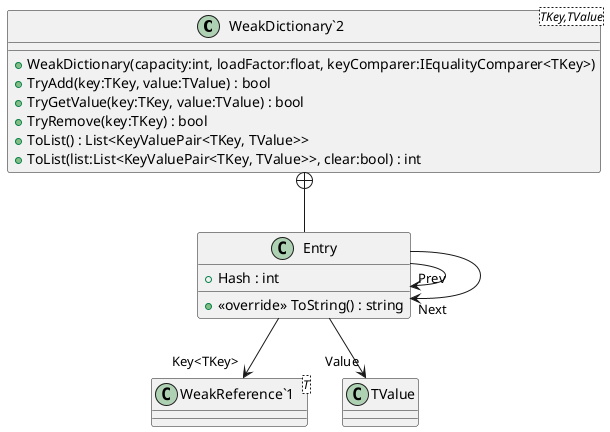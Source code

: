 @startuml
class "WeakDictionary`2"<TKey,TValue> {
    + WeakDictionary(capacity:int, loadFactor:float, keyComparer:IEqualityComparer<TKey>)
    + TryAdd(key:TKey, value:TValue) : bool
    + TryGetValue(key:TKey, value:TValue) : bool
    + TryRemove(key:TKey) : bool
    + ToList() : List<KeyValuePair<TKey, TValue>>
    + ToList(list:List<KeyValuePair<TKey, TValue>>, clear:bool) : int
}
class Entry {
    + Hash : int
    + <<override>> ToString() : string
}
class "WeakReference`1"<T> {
}
"WeakDictionary`2" +-- Entry
Entry --> "Key<TKey>" "WeakReference`1"
Entry --> "Value" TValue
Entry --> "Prev" Entry
Entry --> "Next" Entry
@enduml
